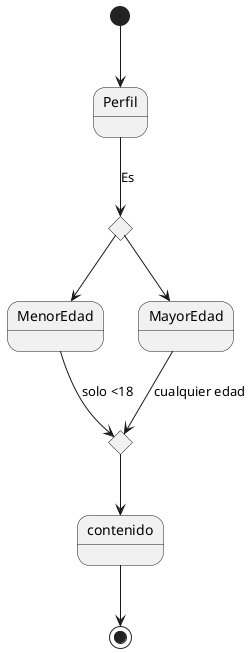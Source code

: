 @startuml
state c1 <<choice>>
state c2 <<choice>>

[*] --> Perfil
Perfil --> c1 : Es
c1 --> MenorEdad
c1 --> MayorEdad
MenorEdad --> c2 : solo <18
MayorEdad --> c2 : cualquier edad
c2 --> contenido
contenido --> [*]
@enduml
